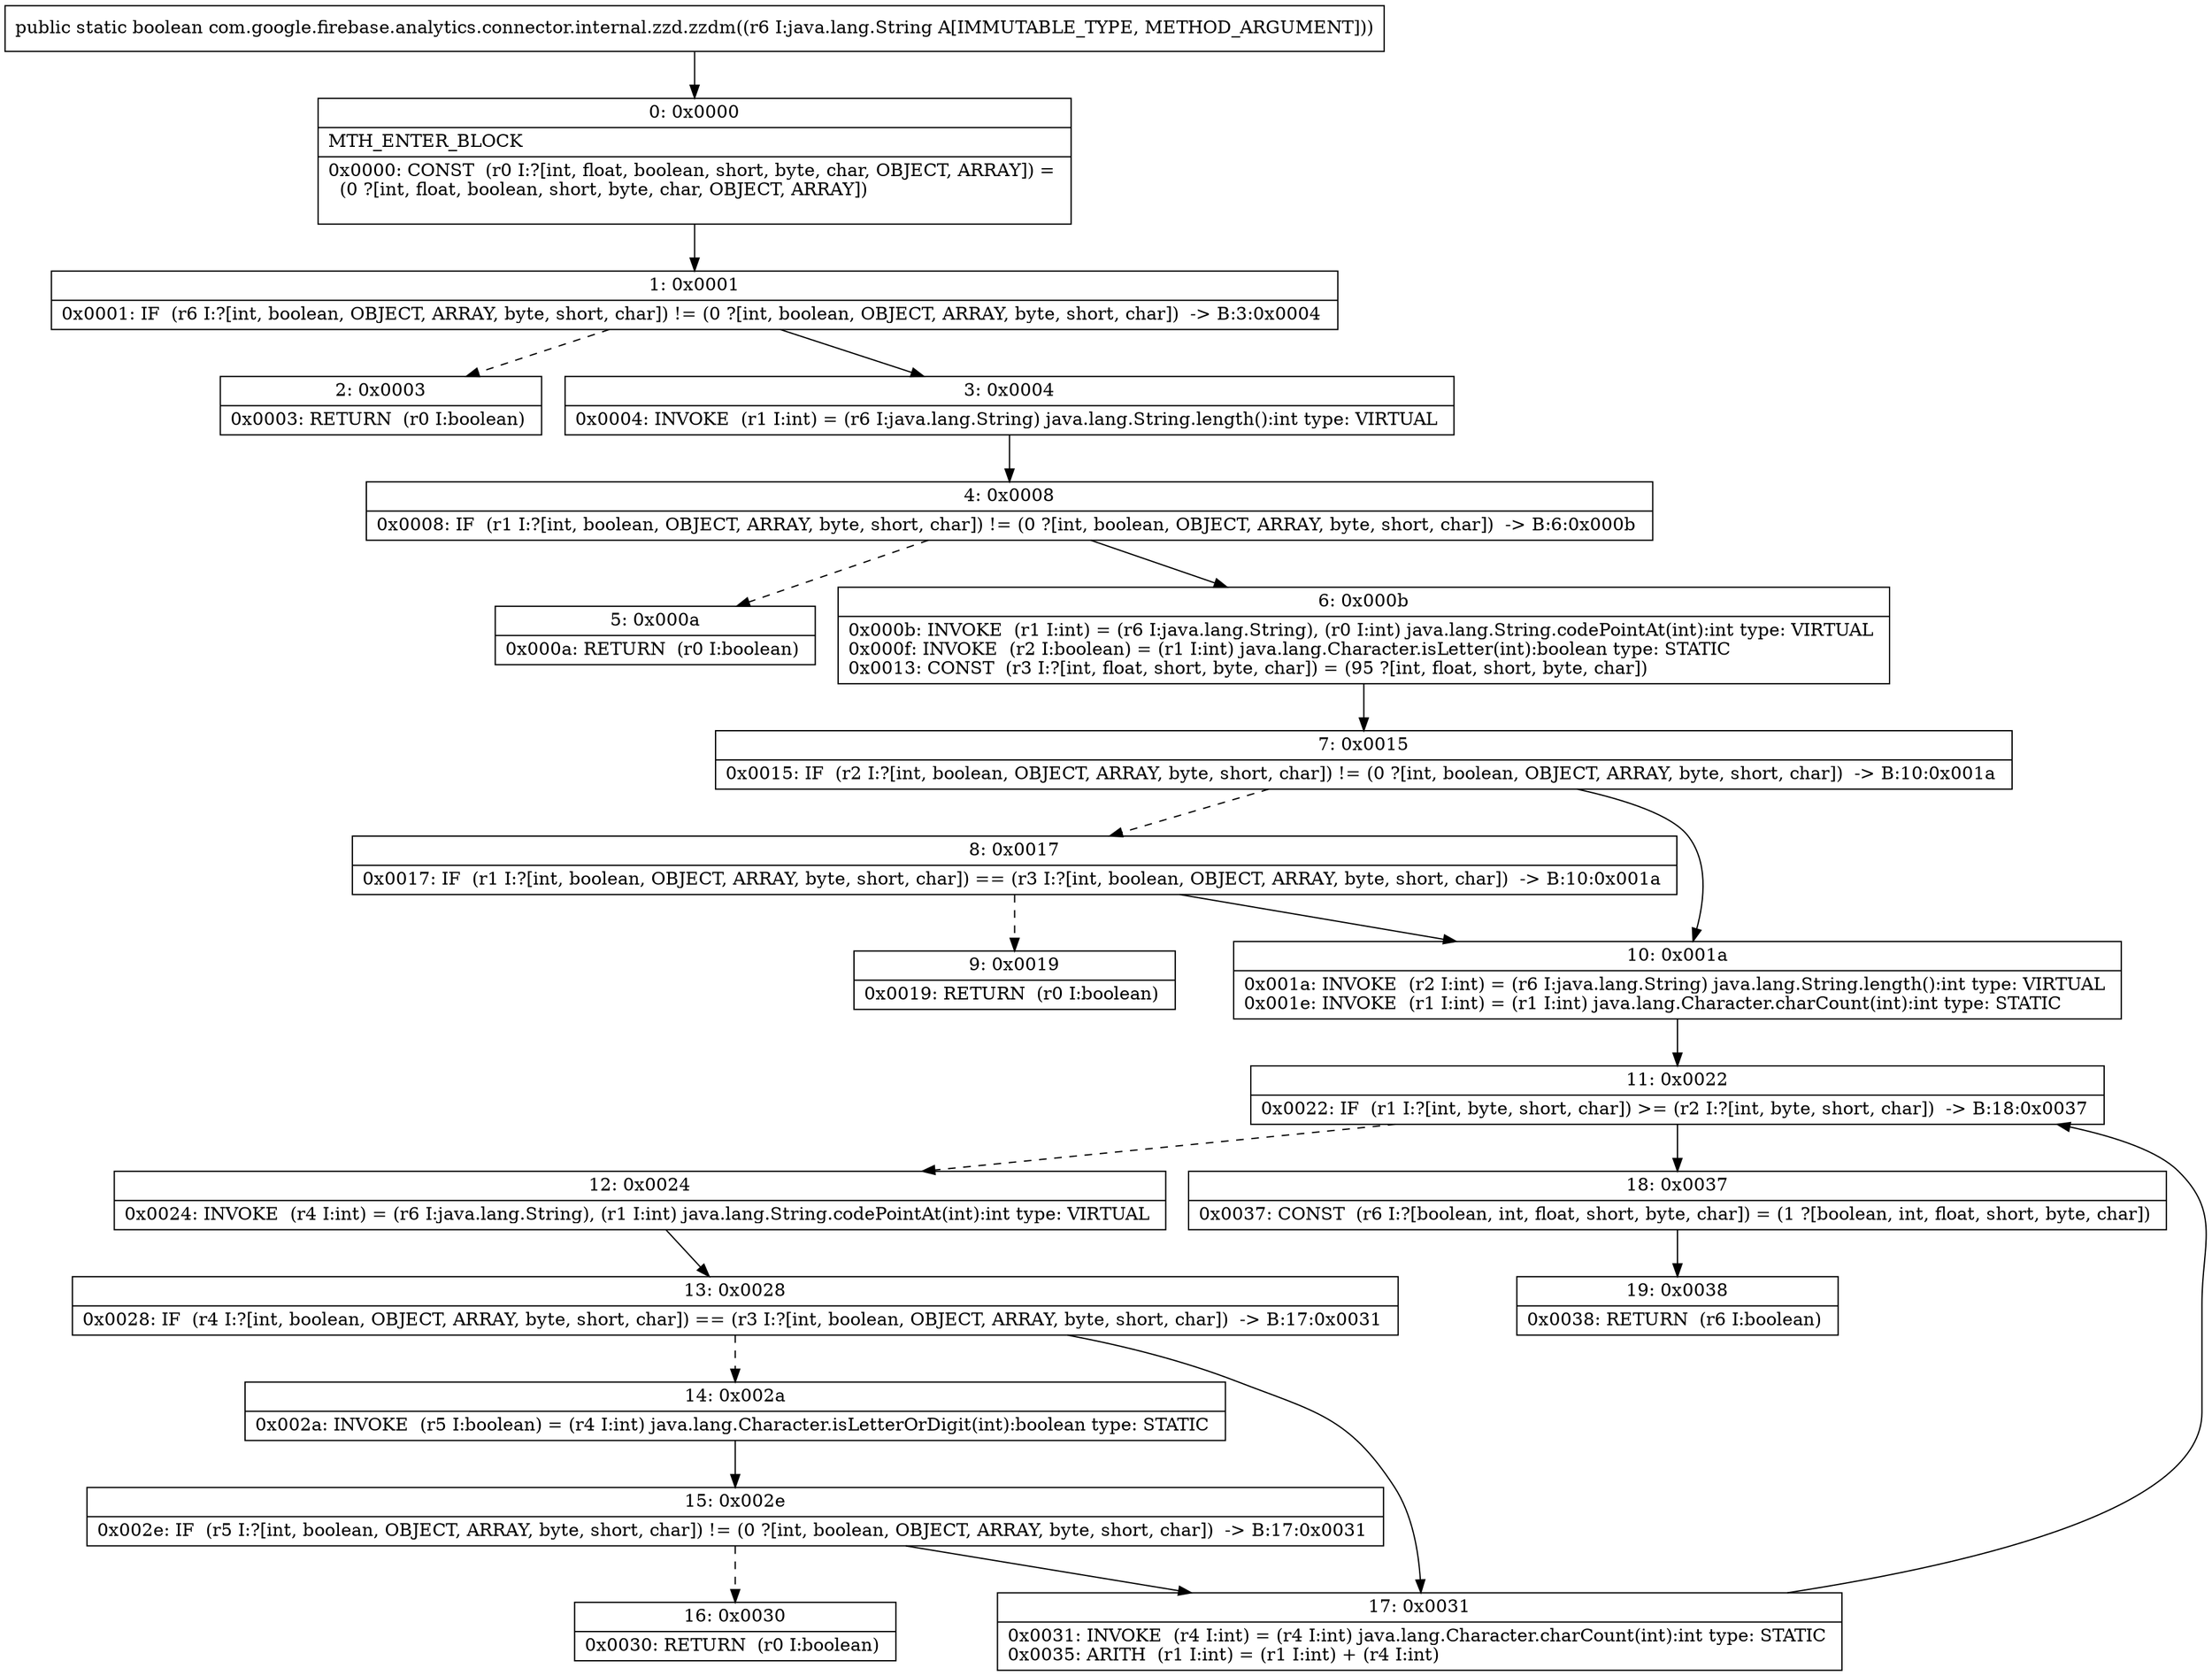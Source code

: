 digraph "CFG forcom.google.firebase.analytics.connector.internal.zzd.zzdm(Ljava\/lang\/String;)Z" {
Node_0 [shape=record,label="{0\:\ 0x0000|MTH_ENTER_BLOCK\l|0x0000: CONST  (r0 I:?[int, float, boolean, short, byte, char, OBJECT, ARRAY]) = \l  (0 ?[int, float, boolean, short, byte, char, OBJECT, ARRAY])\l \l}"];
Node_1 [shape=record,label="{1\:\ 0x0001|0x0001: IF  (r6 I:?[int, boolean, OBJECT, ARRAY, byte, short, char]) != (0 ?[int, boolean, OBJECT, ARRAY, byte, short, char])  \-\> B:3:0x0004 \l}"];
Node_2 [shape=record,label="{2\:\ 0x0003|0x0003: RETURN  (r0 I:boolean) \l}"];
Node_3 [shape=record,label="{3\:\ 0x0004|0x0004: INVOKE  (r1 I:int) = (r6 I:java.lang.String) java.lang.String.length():int type: VIRTUAL \l}"];
Node_4 [shape=record,label="{4\:\ 0x0008|0x0008: IF  (r1 I:?[int, boolean, OBJECT, ARRAY, byte, short, char]) != (0 ?[int, boolean, OBJECT, ARRAY, byte, short, char])  \-\> B:6:0x000b \l}"];
Node_5 [shape=record,label="{5\:\ 0x000a|0x000a: RETURN  (r0 I:boolean) \l}"];
Node_6 [shape=record,label="{6\:\ 0x000b|0x000b: INVOKE  (r1 I:int) = (r6 I:java.lang.String), (r0 I:int) java.lang.String.codePointAt(int):int type: VIRTUAL \l0x000f: INVOKE  (r2 I:boolean) = (r1 I:int) java.lang.Character.isLetter(int):boolean type: STATIC \l0x0013: CONST  (r3 I:?[int, float, short, byte, char]) = (95 ?[int, float, short, byte, char]) \l}"];
Node_7 [shape=record,label="{7\:\ 0x0015|0x0015: IF  (r2 I:?[int, boolean, OBJECT, ARRAY, byte, short, char]) != (0 ?[int, boolean, OBJECT, ARRAY, byte, short, char])  \-\> B:10:0x001a \l}"];
Node_8 [shape=record,label="{8\:\ 0x0017|0x0017: IF  (r1 I:?[int, boolean, OBJECT, ARRAY, byte, short, char]) == (r3 I:?[int, boolean, OBJECT, ARRAY, byte, short, char])  \-\> B:10:0x001a \l}"];
Node_9 [shape=record,label="{9\:\ 0x0019|0x0019: RETURN  (r0 I:boolean) \l}"];
Node_10 [shape=record,label="{10\:\ 0x001a|0x001a: INVOKE  (r2 I:int) = (r6 I:java.lang.String) java.lang.String.length():int type: VIRTUAL \l0x001e: INVOKE  (r1 I:int) = (r1 I:int) java.lang.Character.charCount(int):int type: STATIC \l}"];
Node_11 [shape=record,label="{11\:\ 0x0022|0x0022: IF  (r1 I:?[int, byte, short, char]) \>= (r2 I:?[int, byte, short, char])  \-\> B:18:0x0037 \l}"];
Node_12 [shape=record,label="{12\:\ 0x0024|0x0024: INVOKE  (r4 I:int) = (r6 I:java.lang.String), (r1 I:int) java.lang.String.codePointAt(int):int type: VIRTUAL \l}"];
Node_13 [shape=record,label="{13\:\ 0x0028|0x0028: IF  (r4 I:?[int, boolean, OBJECT, ARRAY, byte, short, char]) == (r3 I:?[int, boolean, OBJECT, ARRAY, byte, short, char])  \-\> B:17:0x0031 \l}"];
Node_14 [shape=record,label="{14\:\ 0x002a|0x002a: INVOKE  (r5 I:boolean) = (r4 I:int) java.lang.Character.isLetterOrDigit(int):boolean type: STATIC \l}"];
Node_15 [shape=record,label="{15\:\ 0x002e|0x002e: IF  (r5 I:?[int, boolean, OBJECT, ARRAY, byte, short, char]) != (0 ?[int, boolean, OBJECT, ARRAY, byte, short, char])  \-\> B:17:0x0031 \l}"];
Node_16 [shape=record,label="{16\:\ 0x0030|0x0030: RETURN  (r0 I:boolean) \l}"];
Node_17 [shape=record,label="{17\:\ 0x0031|0x0031: INVOKE  (r4 I:int) = (r4 I:int) java.lang.Character.charCount(int):int type: STATIC \l0x0035: ARITH  (r1 I:int) = (r1 I:int) + (r4 I:int) \l}"];
Node_18 [shape=record,label="{18\:\ 0x0037|0x0037: CONST  (r6 I:?[boolean, int, float, short, byte, char]) = (1 ?[boolean, int, float, short, byte, char]) \l}"];
Node_19 [shape=record,label="{19\:\ 0x0038|0x0038: RETURN  (r6 I:boolean) \l}"];
MethodNode[shape=record,label="{public static boolean com.google.firebase.analytics.connector.internal.zzd.zzdm((r6 I:java.lang.String A[IMMUTABLE_TYPE, METHOD_ARGUMENT])) }"];
MethodNode -> Node_0;
Node_0 -> Node_1;
Node_1 -> Node_2[style=dashed];
Node_1 -> Node_3;
Node_3 -> Node_4;
Node_4 -> Node_5[style=dashed];
Node_4 -> Node_6;
Node_6 -> Node_7;
Node_7 -> Node_8[style=dashed];
Node_7 -> Node_10;
Node_8 -> Node_9[style=dashed];
Node_8 -> Node_10;
Node_10 -> Node_11;
Node_11 -> Node_12[style=dashed];
Node_11 -> Node_18;
Node_12 -> Node_13;
Node_13 -> Node_14[style=dashed];
Node_13 -> Node_17;
Node_14 -> Node_15;
Node_15 -> Node_16[style=dashed];
Node_15 -> Node_17;
Node_17 -> Node_11;
Node_18 -> Node_19;
}

